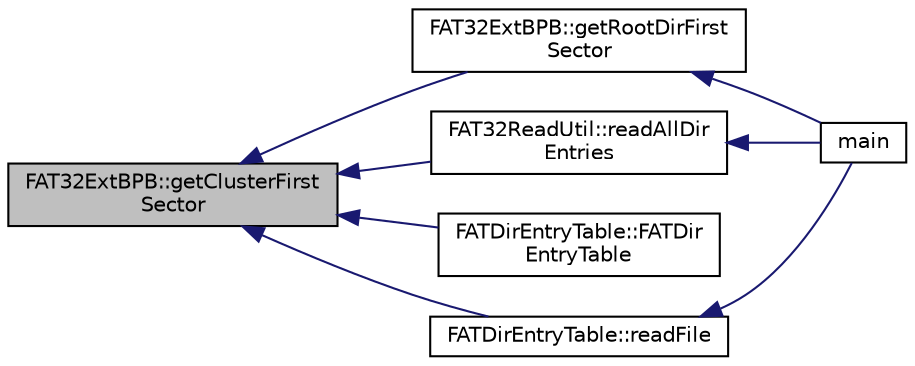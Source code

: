 digraph "FAT32ExtBPB::getClusterFirstSector"
{
  edge [fontname="Helvetica",fontsize="10",labelfontname="Helvetica",labelfontsize="10"];
  node [fontname="Helvetica",fontsize="10",shape=record];
  rankdir="LR";
  Node10 [label="FAT32ExtBPB::getClusterFirst\lSector",height=0.2,width=0.4,color="black", fillcolor="grey75", style="filled", fontcolor="black"];
  Node10 -> Node11 [dir="back",color="midnightblue",fontsize="10",style="solid",fontname="Helvetica"];
  Node11 [label="FAT32ExtBPB::getRootDirFirst\lSector",height=0.2,width=0.4,color="black", fillcolor="white", style="filled",URL="$da/dd1/class_f_a_t32_ext_b_p_b.html#a7b048c794b787a6645a1fd4d6ec8d919"];
  Node11 -> Node12 [dir="back",color="midnightblue",fontsize="10",style="solid",fontname="Helvetica"];
  Node12 [label="main",height=0.2,width=0.4,color="black", fillcolor="white", style="filled",URL="$d2/d27/main__fat__test_8cpp.html#ae66f6b31b5ad750f1fe042a706a4e3d4"];
  Node10 -> Node13 [dir="back",color="midnightblue",fontsize="10",style="solid",fontname="Helvetica"];
  Node13 [label="FAT32ReadUtil::readAllDir\lEntries",height=0.2,width=0.4,color="black", fillcolor="white", style="filled",URL="$d5/db1/class_f_a_t32_read_util.html#aaea962006ced5497f3c00f3340065b9e"];
  Node13 -> Node12 [dir="back",color="midnightblue",fontsize="10",style="solid",fontname="Helvetica"];
  Node10 -> Node14 [dir="back",color="midnightblue",fontsize="10",style="solid",fontname="Helvetica"];
  Node14 [label="FATDirEntryTable::FATDir\lEntryTable",height=0.2,width=0.4,color="black", fillcolor="white", style="filled",URL="$d9/d43/class_f_a_t_dir_entry_table.html#ae905cdc329bb292d29e7aa3ceae32f92"];
  Node10 -> Node15 [dir="back",color="midnightblue",fontsize="10",style="solid",fontname="Helvetica"];
  Node15 [label="FATDirEntryTable::readFile",height=0.2,width=0.4,color="black", fillcolor="white", style="filled",URL="$d9/d43/class_f_a_t_dir_entry_table.html#a9530e4a8c8ac7be7dd5cf578acef39c9"];
  Node15 -> Node12 [dir="back",color="midnightblue",fontsize="10",style="solid",fontname="Helvetica"];
}
